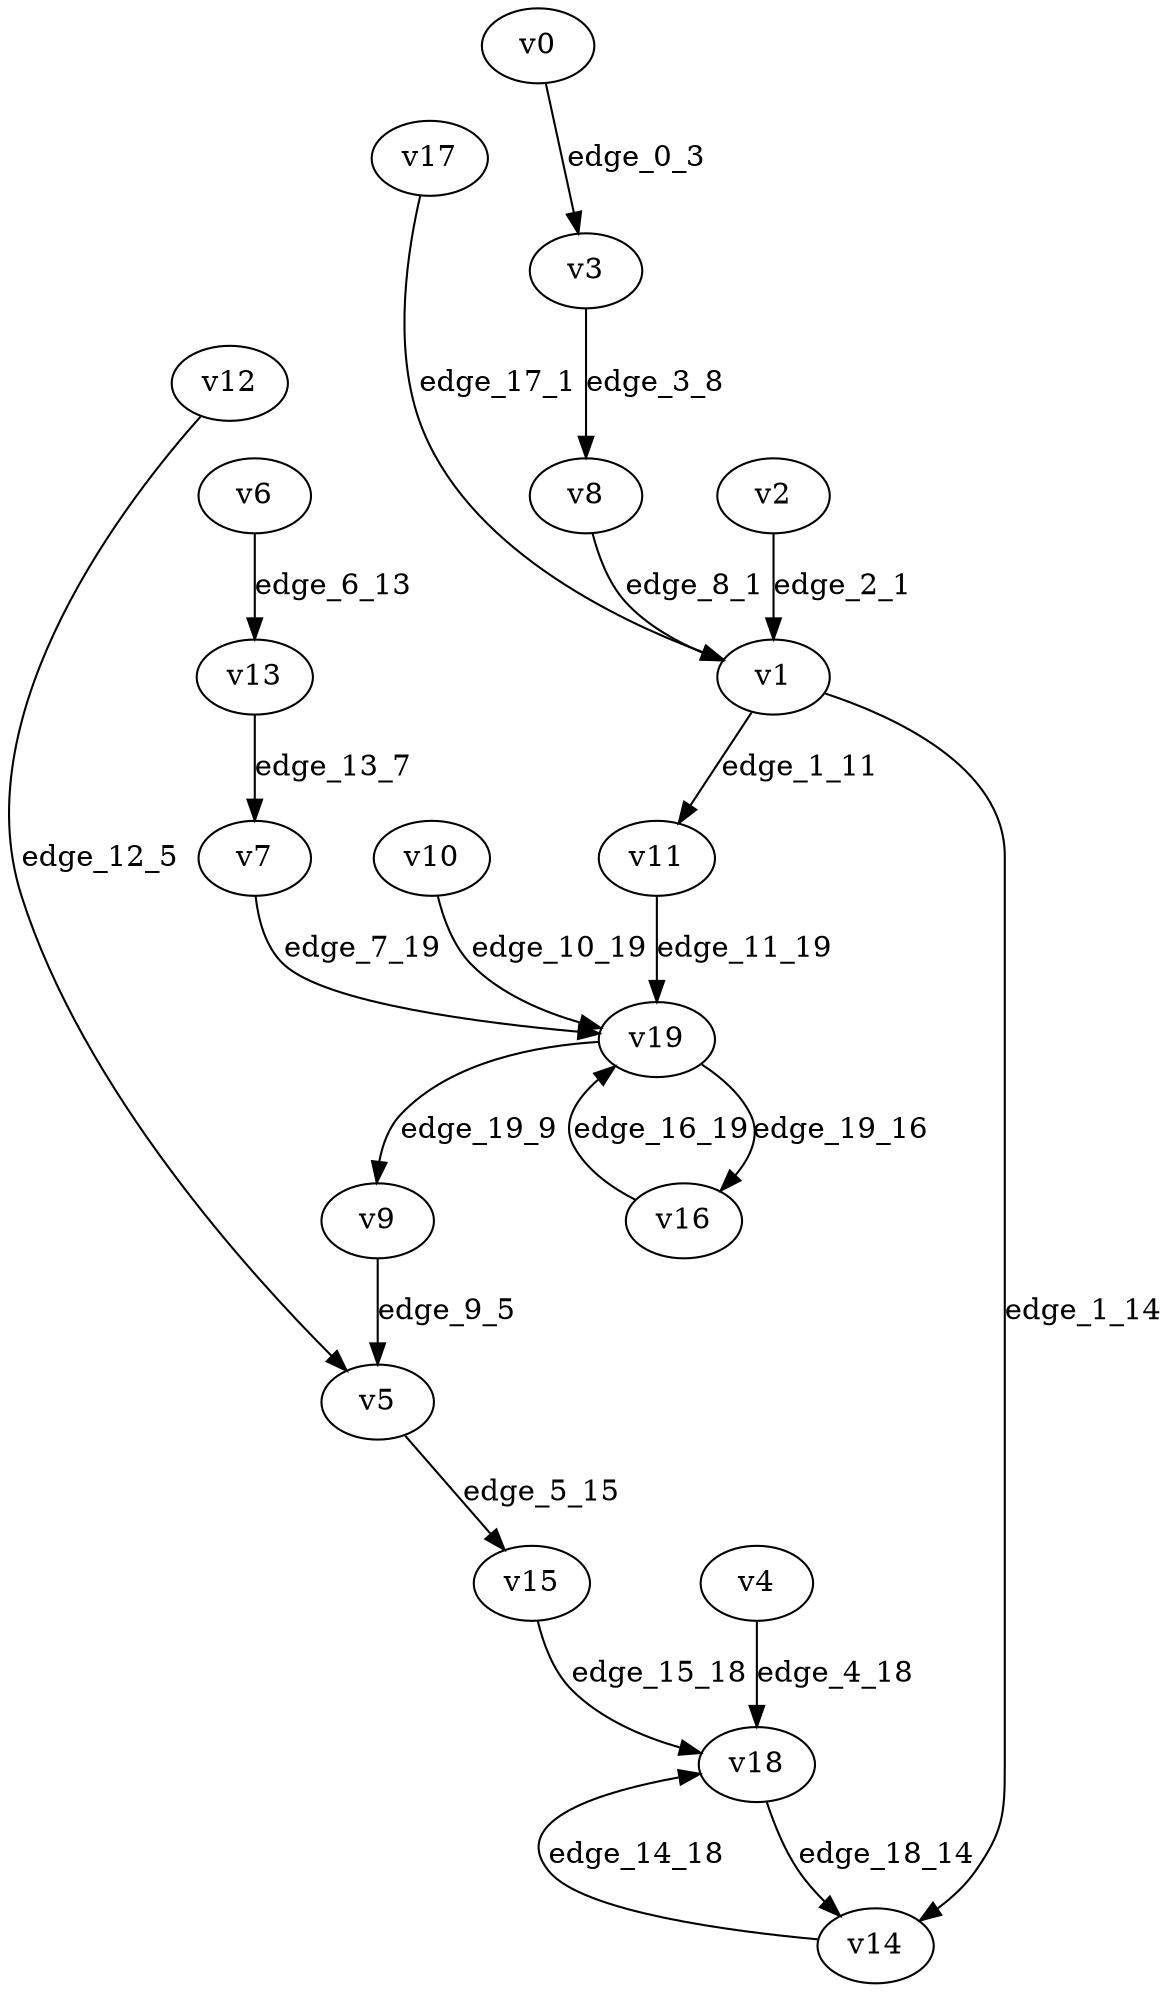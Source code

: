 digraph G {
    // Stochastic discounted game

    v0 [name="v0", player=0];
    v1 [name="v1", player=-1];
    v2 [name="v2", player=1];
    v3 [name="v3", player=-1];
    v4 [name="v4", player=0];
    v5 [name="v5", player=-1];
    v6 [name="v6", player=0];
    v7 [name="v7", player=1];
    v8 [name="v8", player=1];
    v9 [name="v9", player=1];
    v10 [name="v10", player=0];
    v11 [name="v11", player=0];
    v12 [name="v12", player=0];
    v13 [name="v13", player=-1];
    v14 [name="v14", player=1];
    v15 [name="v15", player=1];
    v16 [name="v16", player=1];
    v17 [name="v17", player=0];
    v18 [name="v18", player=-1];
    v19 [name="v19", player=-1];

    v0 -> v3 [label="edge_0_3", weight=-5.428680, discount=0.736880];
    v1 -> v11 [label="edge_1_11", probability=0.566938];
    v1 -> v14 [label="edge_1_14", probability=0.433062];
    v2 -> v1 [label="edge_2_1", weight=7.310648, discount=0.426883];
    v3 -> v8 [label="edge_3_8", probability=1.000000];
    v4 -> v18 [label="edge_4_18", weight=5.728681, discount=0.500101];
    v5 -> v15 [label="edge_5_15", probability=1.000000];
    v6 -> v13 [label="edge_6_13", weight=9.532855, discount=0.150205];
    v7 -> v19 [label="edge_7_19", weight=-7.406487, discount=0.375905];
    v8 -> v1 [label="edge_8_1", weight=1.182729, discount=0.818290];
    v9 -> v5 [label="edge_9_5", weight=8.793173, discount=0.437983];
    v10 -> v19 [label="edge_10_19", weight=5.886264, discount=0.853370];
    v11 -> v19 [label="edge_11_19", weight=8.358572, discount=0.840753];
    v12 -> v5 [label="edge_12_5", weight=-3.062912, discount=0.237456];
    v13 -> v7 [label="edge_13_7", probability=1.000000];
    v14 -> v18 [label="edge_14_18", weight=-0.606138, discount=0.365193];
    v15 -> v18 [label="edge_15_18", weight=4.141831, discount=0.398602];
    v16 -> v19 [label="edge_16_19", weight=1.032459, discount=0.139718];
    v17 -> v1 [label="edge_17_1", weight=-9.547557, discount=0.532819];
    v18 -> v14 [label="edge_18_14", probability=1.000000];
    v19 -> v16 [label="edge_19_16", probability=0.597489];
    v19 -> v9 [label="edge_19_9", probability=0.402511];
}